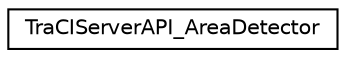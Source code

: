 digraph "Graphical Class Hierarchy"
{
  edge [fontname="Helvetica",fontsize="10",labelfontname="Helvetica",labelfontsize="10"];
  node [fontname="Helvetica",fontsize="10",shape=record];
  rankdir="LR";
  Node0 [label="TraCIServerAPI_AreaDetector",height=0.2,width=0.4,color="black", fillcolor="white", style="filled",URL="$d1/d1a/class_tra_c_i_server_a_p_i___area_detector.html",tooltip="APIs for getting/setting multi-entry/multi-exit detector values via TraCI. "];
}
